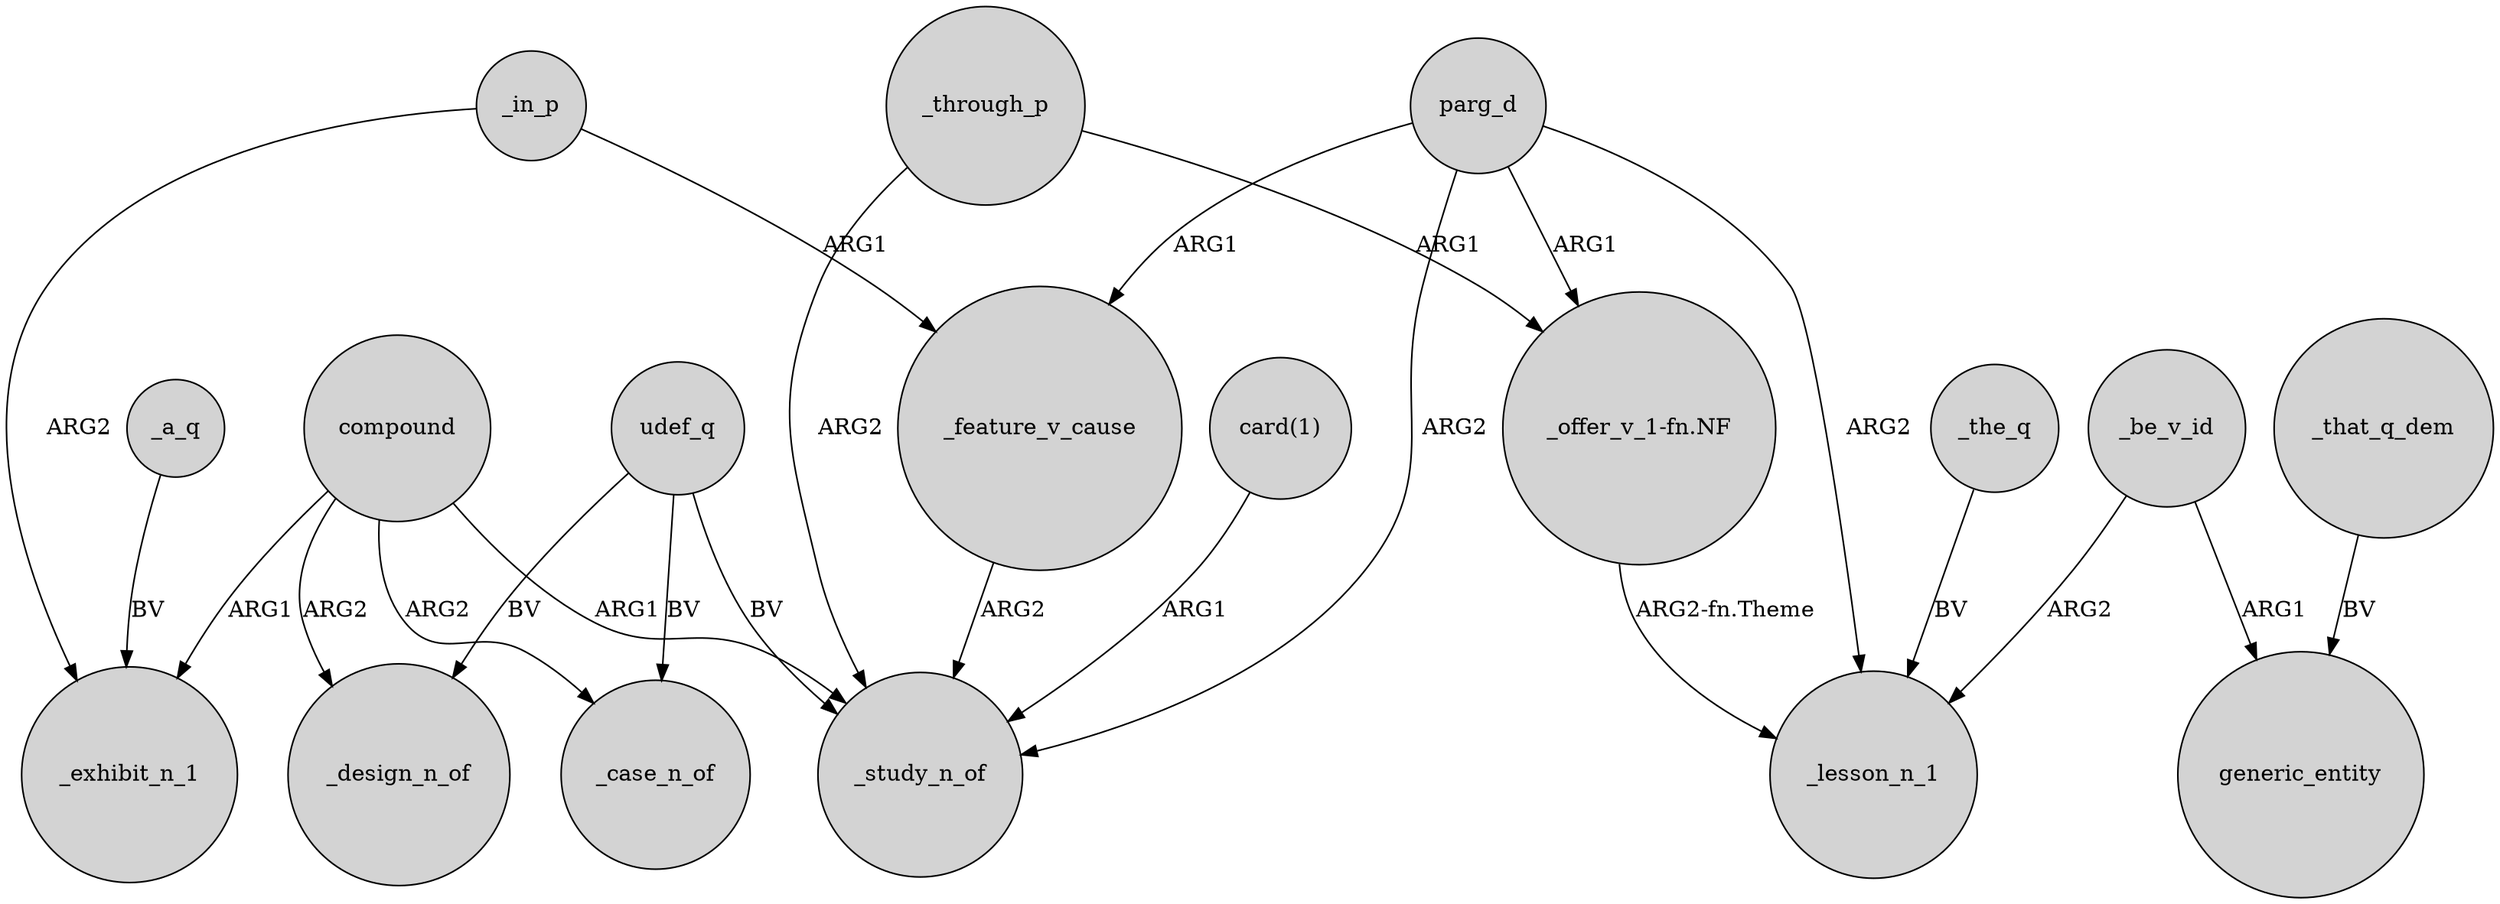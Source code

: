 digraph {
	node [shape=circle style=filled]
	_in_p -> _feature_v_cause [label=ARG1]
	compound -> _exhibit_n_1 [label=ARG1]
	_that_q_dem -> generic_entity [label=BV]
	parg_d -> _study_n_of [label=ARG2]
	compound -> _case_n_of [label=ARG2]
	_be_v_id -> generic_entity [label=ARG1]
	"_offer_v_1-fn.NF" -> _lesson_n_1 [label="ARG2-fn.Theme"]
	_feature_v_cause -> _study_n_of [label=ARG2]
	"card(1)" -> _study_n_of [label=ARG1]
	compound -> _design_n_of [label=ARG2]
	_through_p -> _study_n_of [label=ARG2]
	_through_p -> "_offer_v_1-fn.NF" [label=ARG1]
	_in_p -> _exhibit_n_1 [label=ARG2]
	compound -> _study_n_of [label=ARG1]
	udef_q -> _design_n_of [label=BV]
	_a_q -> _exhibit_n_1 [label=BV]
	udef_q -> _case_n_of [label=BV]
	_be_v_id -> _lesson_n_1 [label=ARG2]
	parg_d -> "_offer_v_1-fn.NF" [label=ARG1]
	udef_q -> _study_n_of [label=BV]
	parg_d -> _feature_v_cause [label=ARG1]
	parg_d -> _lesson_n_1 [label=ARG2]
	_the_q -> _lesson_n_1 [label=BV]
}
